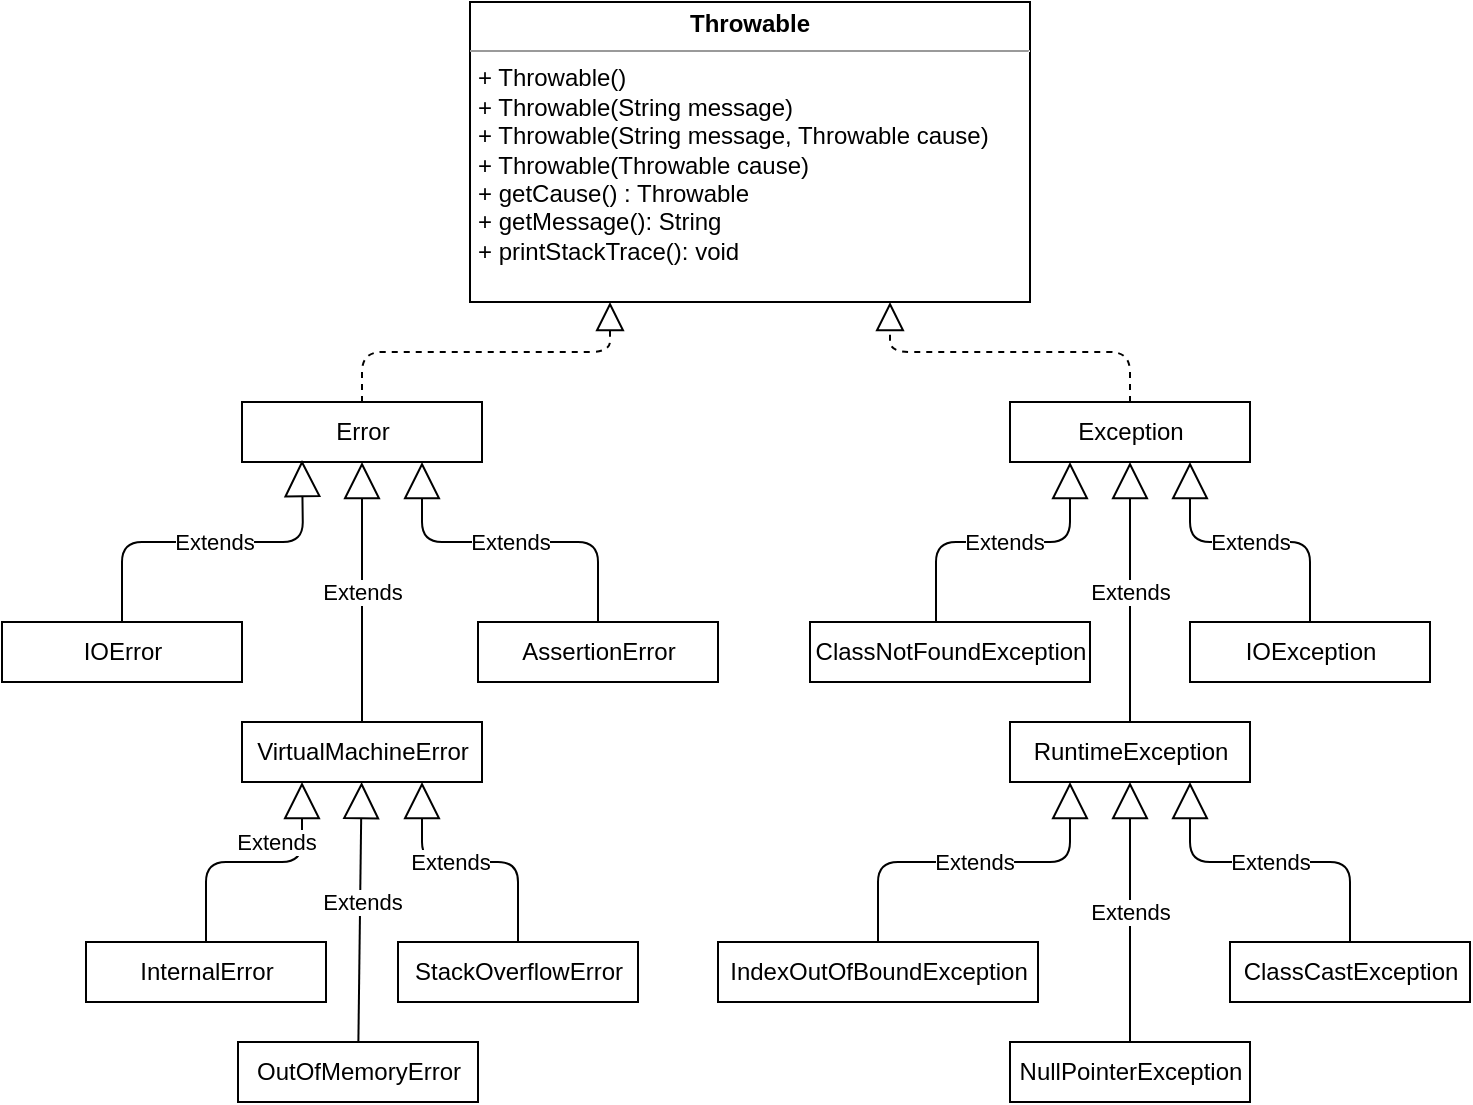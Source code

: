 <mxfile version="14.6.13" type="device"><diagram id="C5RBs43oDa-KdzZeNtuy" name="Page-1"><mxGraphModel dx="1086" dy="806" grid="1" gridSize="10" guides="1" tooltips="1" connect="1" arrows="1" fold="1" page="1" pageScale="1" pageWidth="827" pageHeight="1169" math="0" shadow="0"><root><mxCell id="WIyWlLk6GJQsqaUBKTNV-0"/><mxCell id="WIyWlLk6GJQsqaUBKTNV-1" parent="WIyWlLk6GJQsqaUBKTNV-0"/><mxCell id="KgywGuy8Gvzr5W9id1zM-6" value="&lt;p style=&quot;margin: 0px ; margin-top: 4px ; text-align: center&quot;&gt;&lt;b&gt;Throwable&lt;/b&gt;&lt;/p&gt;&lt;hr size=&quot;1&quot;&gt;&lt;p style=&quot;margin: 0px ; margin-left: 4px&quot;&gt;&lt;/p&gt;&lt;p style=&quot;margin: 0px ; margin-left: 4px&quot;&gt;+ Throwable()&lt;br&gt;+ Throwable(String message)&lt;/p&gt;&lt;p style=&quot;margin: 0px ; margin-left: 4px&quot;&gt;+ Throwable(String message, Throwable cause)&lt;/p&gt;&lt;p style=&quot;margin: 0px ; margin-left: 4px&quot;&gt;+ Throwable(Throwable cause)&lt;/p&gt;&lt;p style=&quot;margin: 0px ; margin-left: 4px&quot;&gt;+ getCause() : Throwable&lt;/p&gt;&lt;p style=&quot;margin: 0px ; margin-left: 4px&quot;&gt;+ getMessage(): String&lt;/p&gt;&lt;p style=&quot;margin: 0px ; margin-left: 4px&quot;&gt;+ printStackTrace(): void&lt;/p&gt;&lt;p style=&quot;margin: 0px ; margin-left: 4px&quot;&gt;&lt;br&gt;&lt;/p&gt;" style="verticalAlign=top;align=left;overflow=fill;fontSize=12;fontFamily=Helvetica;html=1;" parent="WIyWlLk6GJQsqaUBKTNV-1" vertex="1"><mxGeometry x="290" y="90" width="280" height="150" as="geometry"/></mxCell><mxCell id="KgywGuy8Gvzr5W9id1zM-11" value="VirtualMachineError" style="html=1;" parent="WIyWlLk6GJQsqaUBKTNV-1" vertex="1"><mxGeometry x="176" y="450" width="120" height="30" as="geometry"/></mxCell><mxCell id="KgywGuy8Gvzr5W9id1zM-12" value="InternalError" style="html=1;" parent="WIyWlLk6GJQsqaUBKTNV-1" vertex="1"><mxGeometry x="98" y="560" width="120" height="30" as="geometry"/></mxCell><mxCell id="KgywGuy8Gvzr5W9id1zM-13" value="OutOfMemoryError" style="html=1;" parent="WIyWlLk6GJQsqaUBKTNV-1" vertex="1"><mxGeometry x="174" y="610" width="120" height="30" as="geometry"/></mxCell><mxCell id="KgywGuy8Gvzr5W9id1zM-14" value="StackOverflowError" style="html=1;" parent="WIyWlLk6GJQsqaUBKTNV-1" vertex="1"><mxGeometry x="254" y="560" width="120" height="30" as="geometry"/></mxCell><mxCell id="KgywGuy8Gvzr5W9id1zM-15" value="Extends" style="endArrow=block;endSize=16;endFill=0;html=1;" parent="WIyWlLk6GJQsqaUBKTNV-1" source="KgywGuy8Gvzr5W9id1zM-13" target="KgywGuy8Gvzr5W9id1zM-11" edge="1"><mxGeometry x="0.077" y="-1" width="160" relative="1" as="geometry"><mxPoint x="416" y="460" as="sourcePoint"/><mxPoint x="306" y="480" as="targetPoint"/><mxPoint as="offset"/></mxGeometry></mxCell><mxCell id="KgywGuy8Gvzr5W9id1zM-16" value="Extends" style="endArrow=block;endSize=16;endFill=0;html=1;exitX=0.5;exitY=0;exitDx=0;exitDy=0;edgeStyle=orthogonalEdgeStyle;entryX=0.75;entryY=1;entryDx=0;entryDy=0;" parent="WIyWlLk6GJQsqaUBKTNV-1" source="KgywGuy8Gvzr5W9id1zM-14" target="KgywGuy8Gvzr5W9id1zM-11" edge="1"><mxGeometry x="0.167" width="160" relative="1" as="geometry"><mxPoint x="416" y="460" as="sourcePoint"/><mxPoint x="576" y="460" as="targetPoint"/><Array as="points"><mxPoint x="314" y="520"/><mxPoint x="266" y="520"/></Array><mxPoint as="offset"/></mxGeometry></mxCell><mxCell id="KgywGuy8Gvzr5W9id1zM-17" value="Extends" style="endArrow=block;endSize=16;endFill=0;html=1;edgeStyle=orthogonalEdgeStyle;exitX=0.5;exitY=0;exitDx=0;exitDy=0;entryX=0.25;entryY=1;entryDx=0;entryDy=0;" parent="WIyWlLk6GJQsqaUBKTNV-1" source="KgywGuy8Gvzr5W9id1zM-12" target="KgywGuy8Gvzr5W9id1zM-11" edge="1"><mxGeometry x="0.167" y="10" width="160" relative="1" as="geometry"><mxPoint x="416" y="460" as="sourcePoint"/><mxPoint x="576" y="460" as="targetPoint"/><Array as="points"><mxPoint x="158" y="520"/><mxPoint x="206" y="520"/></Array><mxPoint as="offset"/></mxGeometry></mxCell><mxCell id="KgywGuy8Gvzr5W9id1zM-18" value="" style="endArrow=block;dashed=1;endFill=0;endSize=12;html=1;edgeStyle=orthogonalEdgeStyle;entryX=0.25;entryY=1;entryDx=0;entryDy=0;" parent="WIyWlLk6GJQsqaUBKTNV-1" source="KgywGuy8Gvzr5W9id1zM-19" target="KgywGuy8Gvzr5W9id1zM-6" edge="1"><mxGeometry width="160" relative="1" as="geometry"><mxPoint x="330" y="410" as="sourcePoint"/><mxPoint x="490" y="410" as="targetPoint"/></mxGeometry></mxCell><mxCell id="KgywGuy8Gvzr5W9id1zM-19" value="Error" style="html=1;" parent="WIyWlLk6GJQsqaUBKTNV-1" vertex="1"><mxGeometry x="176" y="290" width="120" height="30" as="geometry"/></mxCell><mxCell id="KgywGuy8Gvzr5W9id1zM-20" value="Extends" style="endArrow=block;endSize=16;endFill=0;html=1;exitX=0.5;exitY=0;exitDx=0;exitDy=0;edgeStyle=orthogonalEdgeStyle;" parent="WIyWlLk6GJQsqaUBKTNV-1" source="KgywGuy8Gvzr5W9id1zM-11" target="KgywGuy8Gvzr5W9id1zM-19" edge="1"><mxGeometry width="160" relative="1" as="geometry"><mxPoint x="296" y="410" as="sourcePoint"/><mxPoint x="456" y="410" as="targetPoint"/></mxGeometry></mxCell><mxCell id="KgywGuy8Gvzr5W9id1zM-21" value="IOError" style="html=1;" parent="WIyWlLk6GJQsqaUBKTNV-1" vertex="1"><mxGeometry x="56" y="400" width="120" height="30" as="geometry"/></mxCell><mxCell id="KgywGuy8Gvzr5W9id1zM-22" value="Extends" style="endArrow=block;endSize=16;endFill=0;html=1;exitX=0.5;exitY=0;exitDx=0;exitDy=0;edgeStyle=orthogonalEdgeStyle;" parent="WIyWlLk6GJQsqaUBKTNV-1" source="KgywGuy8Gvzr5W9id1zM-21" edge="1"><mxGeometry width="160" relative="1" as="geometry"><mxPoint x="296" y="410" as="sourcePoint"/><mxPoint x="206" y="319" as="targetPoint"/></mxGeometry></mxCell><mxCell id="KgywGuy8Gvzr5W9id1zM-24" value="AssertionError" style="html=1;" parent="WIyWlLk6GJQsqaUBKTNV-1" vertex="1"><mxGeometry x="294" y="400" width="120" height="30" as="geometry"/></mxCell><mxCell id="KgywGuy8Gvzr5W9id1zM-25" value="Extends" style="endArrow=block;endSize=16;endFill=0;html=1;entryX=0.75;entryY=1;entryDx=0;entryDy=0;exitX=0.5;exitY=0;exitDx=0;exitDy=0;edgeStyle=orthogonalEdgeStyle;" parent="WIyWlLk6GJQsqaUBKTNV-1" source="KgywGuy8Gvzr5W9id1zM-24" target="KgywGuy8Gvzr5W9id1zM-19" edge="1"><mxGeometry width="160" relative="1" as="geometry"><mxPoint x="296" y="410" as="sourcePoint"/><mxPoint x="456" y="410" as="targetPoint"/></mxGeometry></mxCell><mxCell id="KgywGuy8Gvzr5W9id1zM-26" value="Exception" style="html=1;" parent="WIyWlLk6GJQsqaUBKTNV-1" vertex="1"><mxGeometry x="560" y="290" width="120" height="30" as="geometry"/></mxCell><mxCell id="KgywGuy8Gvzr5W9id1zM-29" value="" style="endArrow=block;dashed=1;endFill=0;endSize=12;html=1;edgeStyle=orthogonalEdgeStyle;entryX=0.75;entryY=1;entryDx=0;entryDy=0;" parent="WIyWlLk6GJQsqaUBKTNV-1" source="KgywGuy8Gvzr5W9id1zM-26" target="KgywGuy8Gvzr5W9id1zM-6" edge="1"><mxGeometry width="160" relative="1" as="geometry"><mxPoint x="310" y="300" as="sourcePoint"/><mxPoint x="360" y="250" as="targetPoint"/></mxGeometry></mxCell><mxCell id="KgywGuy8Gvzr5W9id1zM-31" value="RuntimeException" style="html=1;" parent="WIyWlLk6GJQsqaUBKTNV-1" vertex="1"><mxGeometry x="560" y="450" width="120" height="30" as="geometry"/></mxCell><mxCell id="KgywGuy8Gvzr5W9id1zM-32" value="Extends" style="endArrow=block;endSize=16;endFill=0;html=1;entryX=0.5;entryY=1;entryDx=0;entryDy=0;" parent="WIyWlLk6GJQsqaUBKTNV-1" source="KgywGuy8Gvzr5W9id1zM-31" target="KgywGuy8Gvzr5W9id1zM-26" edge="1"><mxGeometry width="160" relative="1" as="geometry"><mxPoint x="407" y="410" as="sourcePoint"/><mxPoint x="567" y="410" as="targetPoint"/></mxGeometry></mxCell><mxCell id="KgywGuy8Gvzr5W9id1zM-33" value="IOException" style="html=1;" parent="WIyWlLk6GJQsqaUBKTNV-1" vertex="1"><mxGeometry x="650" y="400" width="120" height="30" as="geometry"/></mxCell><mxCell id="KgywGuy8Gvzr5W9id1zM-34" value="Extends" style="endArrow=block;endSize=16;endFill=0;html=1;entryX=0.75;entryY=1;entryDx=0;entryDy=0;exitX=0.5;exitY=0;exitDx=0;exitDy=0;edgeStyle=orthogonalEdgeStyle;" parent="WIyWlLk6GJQsqaUBKTNV-1" source="KgywGuy8Gvzr5W9id1zM-33" target="KgywGuy8Gvzr5W9id1zM-26" edge="1"><mxGeometry width="160" relative="1" as="geometry"><mxPoint x="407" y="410" as="sourcePoint"/><mxPoint x="567" y="410" as="targetPoint"/></mxGeometry></mxCell><mxCell id="KgywGuy8Gvzr5W9id1zM-35" value="ClassNotFoundException" style="html=1;" parent="WIyWlLk6GJQsqaUBKTNV-1" vertex="1"><mxGeometry x="460" y="400" width="140" height="30" as="geometry"/></mxCell><mxCell id="KgywGuy8Gvzr5W9id1zM-38" value="Extends" style="endArrow=block;endSize=16;endFill=0;html=1;entryX=0.25;entryY=1;entryDx=0;entryDy=0;exitX=0.45;exitY=0;exitDx=0;exitDy=0;exitPerimeter=0;edgeStyle=orthogonalEdgeStyle;" parent="WIyWlLk6GJQsqaUBKTNV-1" source="KgywGuy8Gvzr5W9id1zM-35" target="KgywGuy8Gvzr5W9id1zM-26" edge="1"><mxGeometry width="160" relative="1" as="geometry"><mxPoint x="330" y="410" as="sourcePoint"/><mxPoint x="490" y="410" as="targetPoint"/></mxGeometry></mxCell><mxCell id="KgywGuy8Gvzr5W9id1zM-39" value="NullPointerException" style="html=1;" parent="WIyWlLk6GJQsqaUBKTNV-1" vertex="1"><mxGeometry x="560" y="610" width="120" height="30" as="geometry"/></mxCell><mxCell id="KgywGuy8Gvzr5W9id1zM-41" value="Extends" style="endArrow=block;endSize=16;endFill=0;html=1;exitX=0.5;exitY=0;exitDx=0;exitDy=0;" parent="WIyWlLk6GJQsqaUBKTNV-1" source="KgywGuy8Gvzr5W9id1zM-39" target="KgywGuy8Gvzr5W9id1zM-31" edge="1"><mxGeometry width="160" relative="1" as="geometry"><mxPoint x="330" y="410" as="sourcePoint"/><mxPoint x="490" y="410" as="targetPoint"/></mxGeometry></mxCell><mxCell id="KgywGuy8Gvzr5W9id1zM-42" value="IndexOutOfBoundException" style="html=1;" parent="WIyWlLk6GJQsqaUBKTNV-1" vertex="1"><mxGeometry x="414" y="560" width="160" height="30" as="geometry"/></mxCell><mxCell id="KgywGuy8Gvzr5W9id1zM-43" value="Extends" style="endArrow=block;endSize=16;endFill=0;html=1;entryX=0.25;entryY=1;entryDx=0;entryDy=0;exitX=0.5;exitY=0;exitDx=0;exitDy=0;edgeStyle=orthogonalEdgeStyle;" parent="WIyWlLk6GJQsqaUBKTNV-1" source="KgywGuy8Gvzr5W9id1zM-42" target="KgywGuy8Gvzr5W9id1zM-31" edge="1"><mxGeometry width="160" relative="1" as="geometry"><mxPoint x="533" y="410" as="sourcePoint"/><mxPoint x="600" y="330" as="targetPoint"/></mxGeometry></mxCell><mxCell id="KgywGuy8Gvzr5W9id1zM-44" value="ClassCastException" style="html=1;" parent="WIyWlLk6GJQsqaUBKTNV-1" vertex="1"><mxGeometry x="670" y="560" width="120" height="30" as="geometry"/></mxCell><mxCell id="KgywGuy8Gvzr5W9id1zM-45" value="Extends" style="endArrow=block;endSize=16;endFill=0;html=1;entryX=0.75;entryY=1;entryDx=0;entryDy=0;exitX=0.5;exitY=0;exitDx=0;exitDy=0;edgeStyle=orthogonalEdgeStyle;" parent="WIyWlLk6GJQsqaUBKTNV-1" source="KgywGuy8Gvzr5W9id1zM-44" target="KgywGuy8Gvzr5W9id1zM-31" edge="1"><mxGeometry width="160" relative="1" as="geometry"><mxPoint x="504" y="560" as="sourcePoint"/><mxPoint x="600" y="490" as="targetPoint"/></mxGeometry></mxCell></root></mxGraphModel></diagram></mxfile>